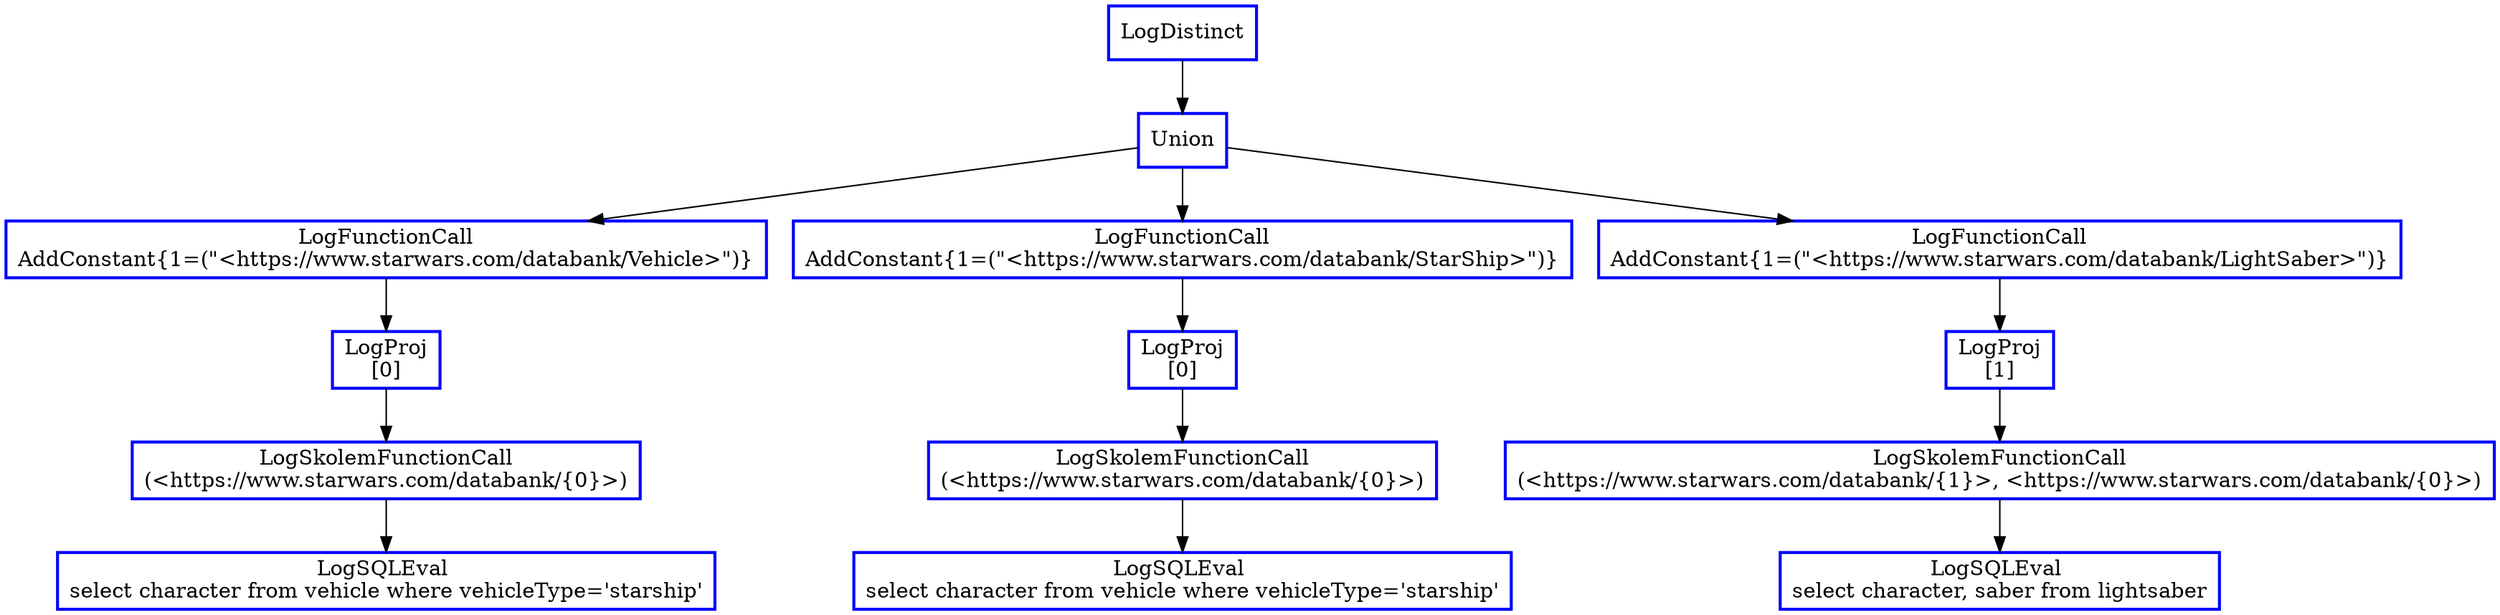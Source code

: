 digraph  g{
node [shape=rectangle, color=black, fontcolor=black, style=bold]
0 [label="LogDistinct" , color = blue] ; 
1 [label="Union", color = blue] ; 
0 -> 1 ; 
2 [label="LogFunctionCall
AddConstant{1=(\"<https://www.starwars.com/databank/Vehicle>\")}" , color = blue] ; 
1 -> 2 ; 
3 [label="LogProj
[0]" , color = blue] ; 
2 -> 3 ; 
4 [label="LogSkolemFunctionCall
(<https://www.starwars.com/databank/{0}>)" , color = blue] ; 
3 -> 4 ; 
5 [label="LogSQLEval 
select character from vehicle where vehicleType='starship'", color = blue] ; 
4 -> 5 ; 
7 [label="LogFunctionCall
AddConstant{1=(\"<https://www.starwars.com/databank/StarShip>\")}" , color = blue] ; 
1 -> 7 ; 
8 [label="LogProj
[0]" , color = blue] ; 
7 -> 8 ; 
9 [label="LogSkolemFunctionCall
(<https://www.starwars.com/databank/{0}>)" , color = blue] ; 
8 -> 9 ; 
10 [label="LogSQLEval 
select character from vehicle where vehicleType='starship'", color = blue] ; 
9 -> 10 ; 
12 [label="LogFunctionCall
AddConstant{1=(\"<https://www.starwars.com/databank/LightSaber>\")}" , color = blue] ; 
1 -> 12 ; 
13 [label="LogProj
[1]" , color = blue] ; 
12 -> 13 ; 
14 [label="LogSkolemFunctionCall
(<https://www.starwars.com/databank/{1}>, <https://www.starwars.com/databank/{0}>)" , color = blue] ; 
13 -> 14 ; 
15 [label="LogSQLEval 
select character, saber from lightsaber", color = blue] ; 
14 -> 15 ; 
}

